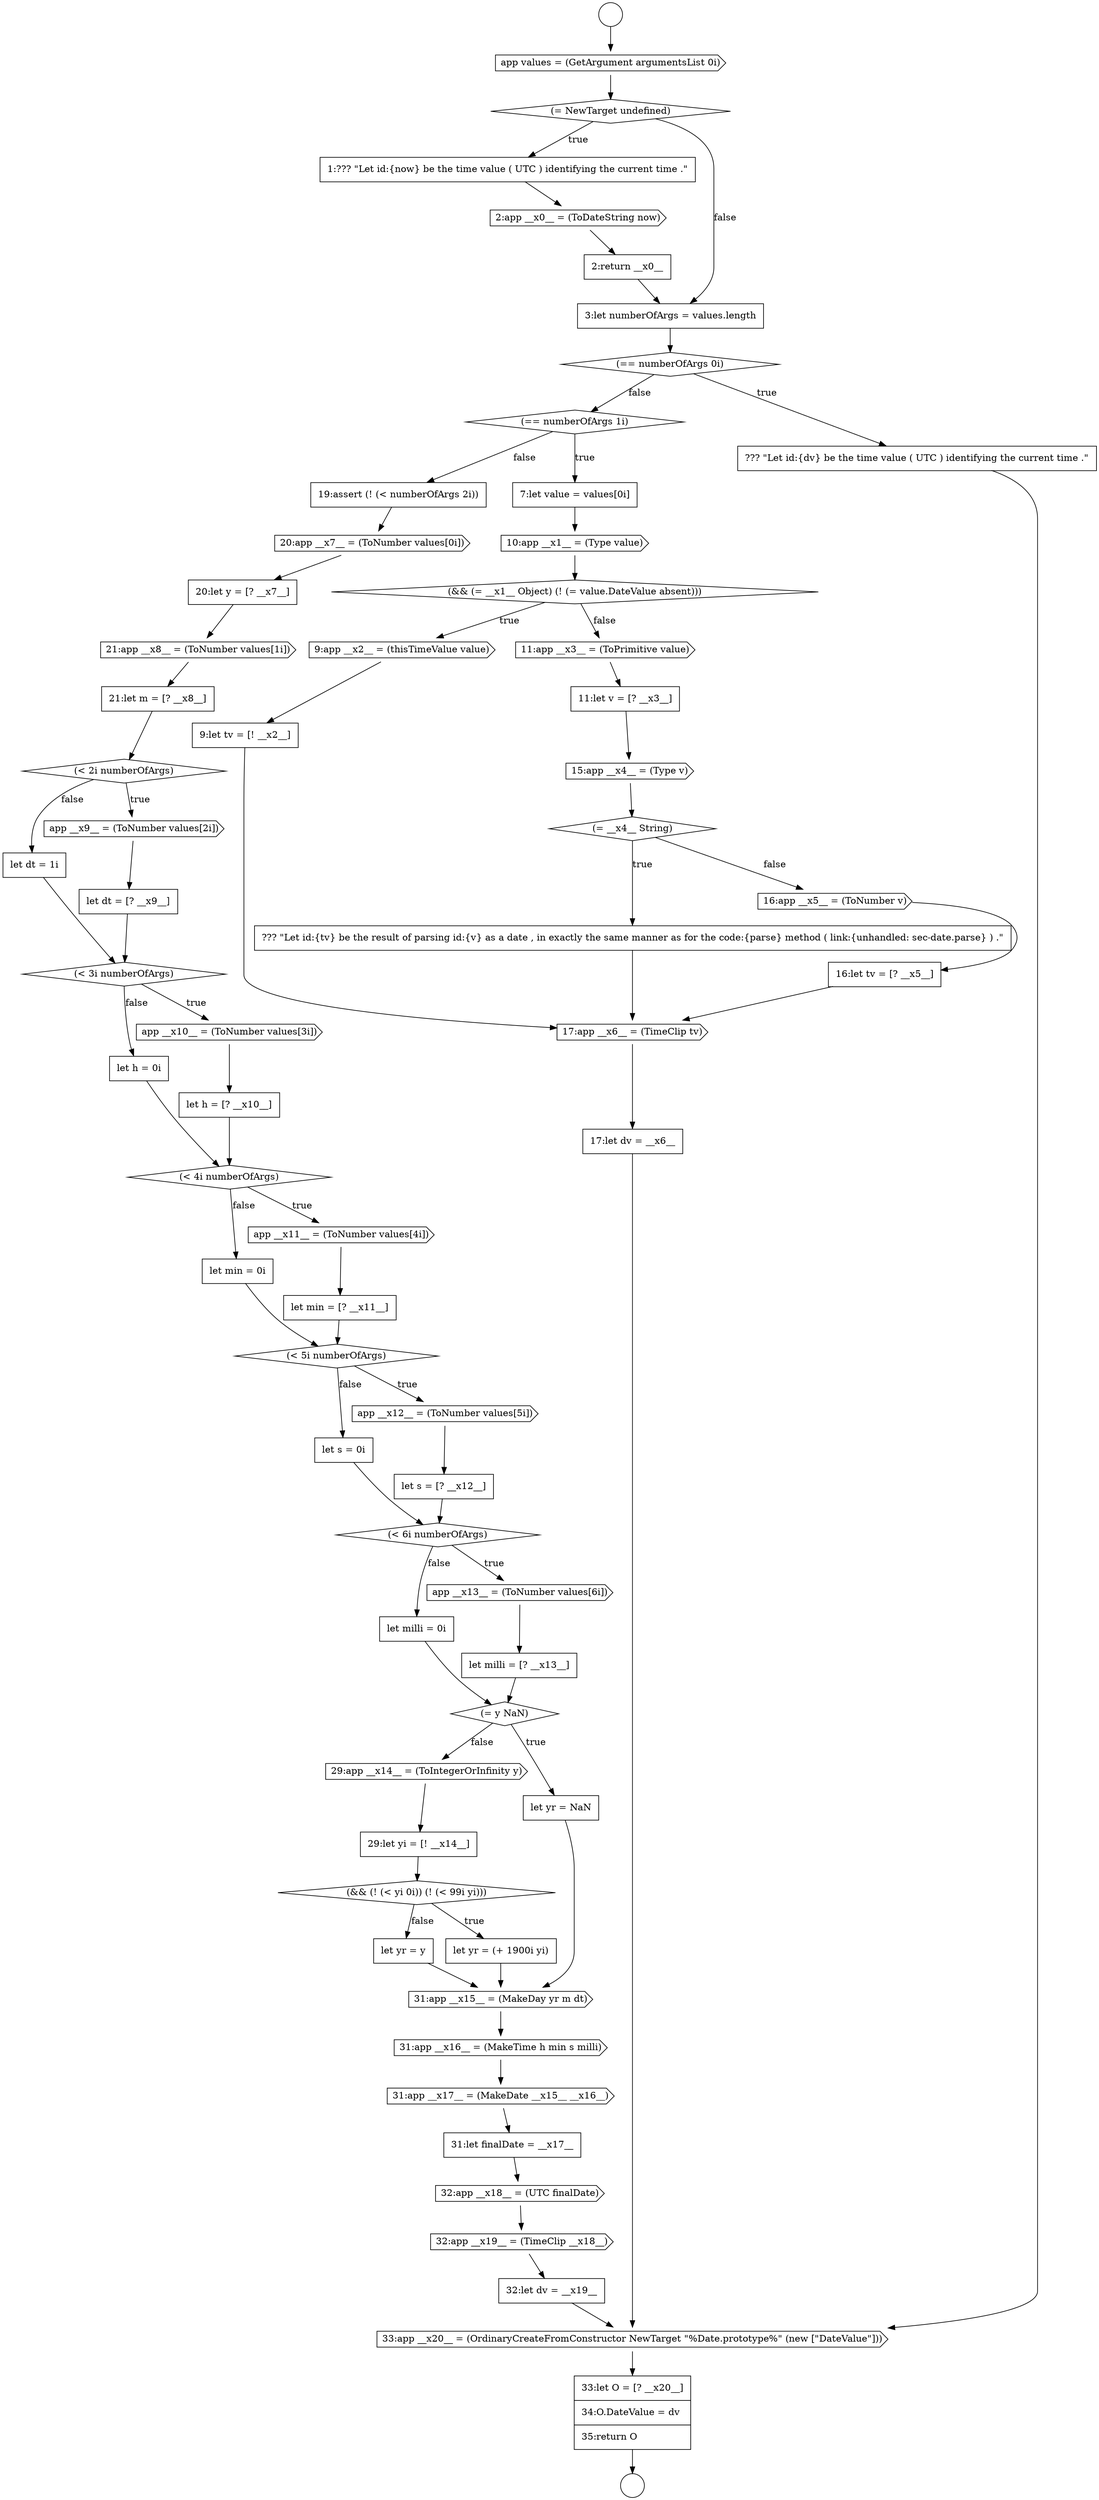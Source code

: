 digraph {
  node0 [shape=circle label=" " color="black" fillcolor="white" style=filled]
  node5 [shape=cds, label=<<font color="black">2:app __x0__ = (ToDateString now)</font>> color="black" fillcolor="white" style=filled]
  node65 [shape=none, margin=0, label=<<font color="black">
    <table border="0" cellborder="1" cellspacing="0" cellpadding="10">
      <tr><td align="left">33:let O = [? __x20__]</td></tr>
      <tr><td align="left">34:O.DateValue = dv</td></tr>
      <tr><td align="left">35:return O</td></tr>
    </table>
  </font>> color="black" fillcolor="white" style=filled]
  node2 [shape=cds, label=<<font color="black">app values = (GetArgument argumentsList 0i)</font>> color="black" fillcolor="white" style=filled]
  node4 [shape=none, margin=0, label=<<font color="black">
    <table border="0" cellborder="1" cellspacing="0" cellpadding="10">
      <tr><td align="left">1:??? &quot;Let id:{now} be the time value ( UTC ) identifying the current time .&quot;</td></tr>
    </table>
  </font>> color="black" fillcolor="white" style=filled]
  node10 [shape=diamond, label=<<font color="black">(== numberOfArgs 1i)</font>> color="black" fillcolor="white" style=filled]
  node56 [shape=none, margin=0, label=<<font color="black">
    <table border="0" cellborder="1" cellspacing="0" cellpadding="10">
      <tr><td align="left">let yr = y</td></tr>
    </table>
  </font>> color="black" fillcolor="white" style=filled]
  node42 [shape=diamond, label=<<font color="black">(&lt; 5i numberOfArgs)</font>> color="black" fillcolor="white" style=filled]
  node24 [shape=none, margin=0, label=<<font color="black">
    <table border="0" cellborder="1" cellspacing="0" cellpadding="10">
      <tr><td align="left">17:let dv = __x6__</td></tr>
    </table>
  </font>> color="black" fillcolor="white" style=filled]
  node37 [shape=none, margin=0, label=<<font color="black">
    <table border="0" cellborder="1" cellspacing="0" cellpadding="10">
      <tr><td align="left">let h = 0i</td></tr>
    </table>
  </font>> color="black" fillcolor="white" style=filled]
  node25 [shape=none, margin=0, label=<<font color="black">
    <table border="0" cellborder="1" cellspacing="0" cellpadding="10">
      <tr><td align="left">19:assert (! (&lt; numberOfArgs 2i))</td></tr>
    </table>
  </font>> color="black" fillcolor="white" style=filled]
  node52 [shape=cds, label=<<font color="black">29:app __x14__ = (ToIntegerOrInfinity y)</font>> color="black" fillcolor="white" style=filled]
  node14 [shape=cds, label=<<font color="black">9:app __x2__ = (thisTimeValue value)</font>> color="black" fillcolor="white" style=filled]
  node20 [shape=none, margin=0, label=<<font color="black">
    <table border="0" cellborder="1" cellspacing="0" cellpadding="10">
      <tr><td align="left">??? &quot;Let id:{tv} be the result of parsing id:{v} as a date , in exactly the same manner as for the code:{parse} method ( link:{unhandled: sec-date.parse} ) .&quot;</td></tr>
    </table>
  </font>> color="black" fillcolor="white" style=filled]
  node46 [shape=diamond, label=<<font color="black">(&lt; 6i numberOfArgs)</font>> color="black" fillcolor="white" style=filled]
  node57 [shape=cds, label=<<font color="black">31:app __x15__ = (MakeDay yr m dt)</font>> color="black" fillcolor="white" style=filled]
  node29 [shape=none, margin=0, label=<<font color="black">
    <table border="0" cellborder="1" cellspacing="0" cellpadding="10">
      <tr><td align="left">21:let m = [? __x8__]</td></tr>
    </table>
  </font>> color="black" fillcolor="white" style=filled]
  node61 [shape=cds, label=<<font color="black">32:app __x18__ = (UTC finalDate)</font>> color="black" fillcolor="white" style=filled]
  node1 [shape=circle label=" " color="black" fillcolor="white" style=filled]
  node6 [shape=none, margin=0, label=<<font color="black">
    <table border="0" cellborder="1" cellspacing="0" cellpadding="10">
      <tr><td align="left">2:return __x0__</td></tr>
    </table>
  </font>> color="black" fillcolor="white" style=filled]
  node60 [shape=none, margin=0, label=<<font color="black">
    <table border="0" cellborder="1" cellspacing="0" cellpadding="10">
      <tr><td align="left">31:let finalDate = __x17__</td></tr>
    </table>
  </font>> color="black" fillcolor="white" style=filled]
  node21 [shape=cds, label=<<font color="black">16:app __x5__ = (ToNumber v)</font>> color="black" fillcolor="white" style=filled]
  node33 [shape=none, margin=0, label=<<font color="black">
    <table border="0" cellborder="1" cellspacing="0" cellpadding="10">
      <tr><td align="left">let dt = 1i</td></tr>
    </table>
  </font>> color="black" fillcolor="white" style=filled]
  node28 [shape=cds, label=<<font color="black">21:app __x8__ = (ToNumber values[1i])</font>> color="black" fillcolor="white" style=filled]
  node38 [shape=diamond, label=<<font color="black">(&lt; 4i numberOfArgs)</font>> color="black" fillcolor="white" style=filled]
  node9 [shape=none, margin=0, label=<<font color="black">
    <table border="0" cellborder="1" cellspacing="0" cellpadding="10">
      <tr><td align="left">??? &quot;Let id:{dv} be the time value ( UTC ) identifying the current time .&quot;</td></tr>
    </table>
  </font>> color="black" fillcolor="white" style=filled]
  node53 [shape=none, margin=0, label=<<font color="black">
    <table border="0" cellborder="1" cellspacing="0" cellpadding="10">
      <tr><td align="left">29:let yi = [! __x14__]</td></tr>
    </table>
  </font>> color="black" fillcolor="white" style=filled]
  node13 [shape=diamond, label=<<font color="black">(&amp;&amp; (= __x1__ Object) (! (= value.DateValue absent)))</font>> color="black" fillcolor="white" style=filled]
  node41 [shape=none, margin=0, label=<<font color="black">
    <table border="0" cellborder="1" cellspacing="0" cellpadding="10">
      <tr><td align="left">let min = 0i</td></tr>
    </table>
  </font>> color="black" fillcolor="white" style=filled]
  node45 [shape=none, margin=0, label=<<font color="black">
    <table border="0" cellborder="1" cellspacing="0" cellpadding="10">
      <tr><td align="left">let s = 0i</td></tr>
    </table>
  </font>> color="black" fillcolor="white" style=filled]
  node64 [shape=cds, label=<<font color="black">33:app __x20__ = (OrdinaryCreateFromConstructor NewTarget &quot;%Date.prototype%&quot; (new [&quot;DateValue&quot;]))</font>> color="black" fillcolor="white" style=filled]
  node17 [shape=none, margin=0, label=<<font color="black">
    <table border="0" cellborder="1" cellspacing="0" cellpadding="10">
      <tr><td align="left">11:let v = [? __x3__]</td></tr>
    </table>
  </font>> color="black" fillcolor="white" style=filled]
  node32 [shape=none, margin=0, label=<<font color="black">
    <table border="0" cellborder="1" cellspacing="0" cellpadding="10">
      <tr><td align="left">let dt = [? __x9__]</td></tr>
    </table>
  </font>> color="black" fillcolor="white" style=filled]
  node34 [shape=diamond, label=<<font color="black">(&lt; 3i numberOfArgs)</font>> color="black" fillcolor="white" style=filled]
  node22 [shape=none, margin=0, label=<<font color="black">
    <table border="0" cellborder="1" cellspacing="0" cellpadding="10">
      <tr><td align="left">16:let tv = [? __x5__]</td></tr>
    </table>
  </font>> color="black" fillcolor="white" style=filled]
  node44 [shape=none, margin=0, label=<<font color="black">
    <table border="0" cellborder="1" cellspacing="0" cellpadding="10">
      <tr><td align="left">let s = [? __x12__]</td></tr>
    </table>
  </font>> color="black" fillcolor="white" style=filled]
  node59 [shape=cds, label=<<font color="black">31:app __x17__ = (MakeDate __x15__ __x16__)</font>> color="black" fillcolor="white" style=filled]
  node27 [shape=none, margin=0, label=<<font color="black">
    <table border="0" cellborder="1" cellspacing="0" cellpadding="10">
      <tr><td align="left">20:let y = [? __x7__]</td></tr>
    </table>
  </font>> color="black" fillcolor="white" style=filled]
  node12 [shape=cds, label=<<font color="black">10:app __x1__ = (Type value)</font>> color="black" fillcolor="white" style=filled]
  node54 [shape=diamond, label=<<font color="black">(&amp;&amp; (! (&lt; yi 0i)) (! (&lt; 99i yi)))</font>> color="black" fillcolor="white" style=filled]
  node49 [shape=none, margin=0, label=<<font color="black">
    <table border="0" cellborder="1" cellspacing="0" cellpadding="10">
      <tr><td align="left">let milli = 0i</td></tr>
    </table>
  </font>> color="black" fillcolor="white" style=filled]
  node7 [shape=none, margin=0, label=<<font color="black">
    <table border="0" cellborder="1" cellspacing="0" cellpadding="10">
      <tr><td align="left">3:let numberOfArgs = values.length</td></tr>
    </table>
  </font>> color="black" fillcolor="white" style=filled]
  node39 [shape=cds, label=<<font color="black">app __x11__ = (ToNumber values[4i])</font>> color="black" fillcolor="white" style=filled]
  node3 [shape=diamond, label=<<font color="black">(= NewTarget undefined)</font>> color="black" fillcolor="white" style=filled]
  node35 [shape=cds, label=<<font color="black">app __x10__ = (ToNumber values[3i])</font>> color="black" fillcolor="white" style=filled]
  node48 [shape=none, margin=0, label=<<font color="black">
    <table border="0" cellborder="1" cellspacing="0" cellpadding="10">
      <tr><td align="left">let milli = [? __x13__]</td></tr>
    </table>
  </font>> color="black" fillcolor="white" style=filled]
  node63 [shape=none, margin=0, label=<<font color="black">
    <table border="0" cellborder="1" cellspacing="0" cellpadding="10">
      <tr><td align="left">32:let dv = __x19__</td></tr>
    </table>
  </font>> color="black" fillcolor="white" style=filled]
  node18 [shape=cds, label=<<font color="black">15:app __x4__ = (Type v)</font>> color="black" fillcolor="white" style=filled]
  node50 [shape=diamond, label=<<font color="black">(= y NaN)</font>> color="black" fillcolor="white" style=filled]
  node16 [shape=cds, label=<<font color="black">11:app __x3__ = (ToPrimitive value)</font>> color="black" fillcolor="white" style=filled]
  node31 [shape=cds, label=<<font color="black">app __x9__ = (ToNumber values[2i])</font>> color="black" fillcolor="white" style=filled]
  node11 [shape=none, margin=0, label=<<font color="black">
    <table border="0" cellborder="1" cellspacing="0" cellpadding="10">
      <tr><td align="left">7:let value = values[0i]</td></tr>
    </table>
  </font>> color="black" fillcolor="white" style=filled]
  node43 [shape=cds, label=<<font color="black">app __x12__ = (ToNumber values[5i])</font>> color="black" fillcolor="white" style=filled]
  node40 [shape=none, margin=0, label=<<font color="black">
    <table border="0" cellborder="1" cellspacing="0" cellpadding="10">
      <tr><td align="left">let min = [? __x11__]</td></tr>
    </table>
  </font>> color="black" fillcolor="white" style=filled]
  node26 [shape=cds, label=<<font color="black">20:app __x7__ = (ToNumber values[0i])</font>> color="black" fillcolor="white" style=filled]
  node55 [shape=none, margin=0, label=<<font color="black">
    <table border="0" cellborder="1" cellspacing="0" cellpadding="10">
      <tr><td align="left">let yr = (+ 1900i yi)</td></tr>
    </table>
  </font>> color="black" fillcolor="white" style=filled]
  node23 [shape=cds, label=<<font color="black">17:app __x6__ = (TimeClip tv)</font>> color="black" fillcolor="white" style=filled]
  node8 [shape=diamond, label=<<font color="black">(== numberOfArgs 0i)</font>> color="black" fillcolor="white" style=filled]
  node58 [shape=cds, label=<<font color="black">31:app __x16__ = (MakeTime h min s milli)</font>> color="black" fillcolor="white" style=filled]
  node36 [shape=none, margin=0, label=<<font color="black">
    <table border="0" cellborder="1" cellspacing="0" cellpadding="10">
      <tr><td align="left">let h = [? __x10__]</td></tr>
    </table>
  </font>> color="black" fillcolor="white" style=filled]
  node30 [shape=diamond, label=<<font color="black">(&lt; 2i numberOfArgs)</font>> color="black" fillcolor="white" style=filled]
  node51 [shape=none, margin=0, label=<<font color="black">
    <table border="0" cellborder="1" cellspacing="0" cellpadding="10">
      <tr><td align="left">let yr = NaN</td></tr>
    </table>
  </font>> color="black" fillcolor="white" style=filled]
  node19 [shape=diamond, label=<<font color="black">(= __x4__ String)</font>> color="black" fillcolor="white" style=filled]
  node47 [shape=cds, label=<<font color="black">app __x13__ = (ToNumber values[6i])</font>> color="black" fillcolor="white" style=filled]
  node15 [shape=none, margin=0, label=<<font color="black">
    <table border="0" cellborder="1" cellspacing="0" cellpadding="10">
      <tr><td align="left">9:let tv = [! __x2__]</td></tr>
    </table>
  </font>> color="black" fillcolor="white" style=filled]
  node62 [shape=cds, label=<<font color="black">32:app __x19__ = (TimeClip __x18__)</font>> color="black" fillcolor="white" style=filled]
  node11 -> node12 [ color="black"]
  node9 -> node64 [ color="black"]
  node38 -> node39 [label=<<font color="black">true</font>> color="black"]
  node38 -> node41 [label=<<font color="black">false</font>> color="black"]
  node26 -> node27 [ color="black"]
  node47 -> node48 [ color="black"]
  node46 -> node47 [label=<<font color="black">true</font>> color="black"]
  node46 -> node49 [label=<<font color="black">false</font>> color="black"]
  node30 -> node31 [label=<<font color="black">true</font>> color="black"]
  node30 -> node33 [label=<<font color="black">false</font>> color="black"]
  node17 -> node18 [ color="black"]
  node5 -> node6 [ color="black"]
  node53 -> node54 [ color="black"]
  node63 -> node64 [ color="black"]
  node61 -> node62 [ color="black"]
  node28 -> node29 [ color="black"]
  node64 -> node65 [ color="black"]
  node29 -> node30 [ color="black"]
  node39 -> node40 [ color="black"]
  node7 -> node8 [ color="black"]
  node18 -> node19 [ color="black"]
  node51 -> node57 [ color="black"]
  node54 -> node55 [label=<<font color="black">true</font>> color="black"]
  node54 -> node56 [label=<<font color="black">false</font>> color="black"]
  node65 -> node1 [ color="black"]
  node2 -> node3 [ color="black"]
  node62 -> node63 [ color="black"]
  node35 -> node36 [ color="black"]
  node57 -> node58 [ color="black"]
  node36 -> node38 [ color="black"]
  node12 -> node13 [ color="black"]
  node45 -> node46 [ color="black"]
  node0 -> node2 [ color="black"]
  node19 -> node20 [label=<<font color="black">true</font>> color="black"]
  node19 -> node21 [label=<<font color="black">false</font>> color="black"]
  node13 -> node14 [label=<<font color="black">true</font>> color="black"]
  node13 -> node16 [label=<<font color="black">false</font>> color="black"]
  node52 -> node53 [ color="black"]
  node22 -> node23 [ color="black"]
  node6 -> node7 [ color="black"]
  node43 -> node44 [ color="black"]
  node40 -> node42 [ color="black"]
  node20 -> node23 [ color="black"]
  node44 -> node46 [ color="black"]
  node27 -> node28 [ color="black"]
  node37 -> node38 [ color="black"]
  node50 -> node51 [label=<<font color="black">true</font>> color="black"]
  node50 -> node52 [label=<<font color="black">false</font>> color="black"]
  node32 -> node34 [ color="black"]
  node23 -> node24 [ color="black"]
  node31 -> node32 [ color="black"]
  node48 -> node50 [ color="black"]
  node14 -> node15 [ color="black"]
  node4 -> node5 [ color="black"]
  node42 -> node43 [label=<<font color="black">true</font>> color="black"]
  node42 -> node45 [label=<<font color="black">false</font>> color="black"]
  node24 -> node64 [ color="black"]
  node25 -> node26 [ color="black"]
  node21 -> node22 [ color="black"]
  node59 -> node60 [ color="black"]
  node60 -> node61 [ color="black"]
  node56 -> node57 [ color="black"]
  node3 -> node4 [label=<<font color="black">true</font>> color="black"]
  node3 -> node7 [label=<<font color="black">false</font>> color="black"]
  node16 -> node17 [ color="black"]
  node58 -> node59 [ color="black"]
  node49 -> node50 [ color="black"]
  node15 -> node23 [ color="black"]
  node10 -> node11 [label=<<font color="black">true</font>> color="black"]
  node10 -> node25 [label=<<font color="black">false</font>> color="black"]
  node8 -> node9 [label=<<font color="black">true</font>> color="black"]
  node8 -> node10 [label=<<font color="black">false</font>> color="black"]
  node33 -> node34 [ color="black"]
  node41 -> node42 [ color="black"]
  node34 -> node35 [label=<<font color="black">true</font>> color="black"]
  node34 -> node37 [label=<<font color="black">false</font>> color="black"]
  node55 -> node57 [ color="black"]
}

